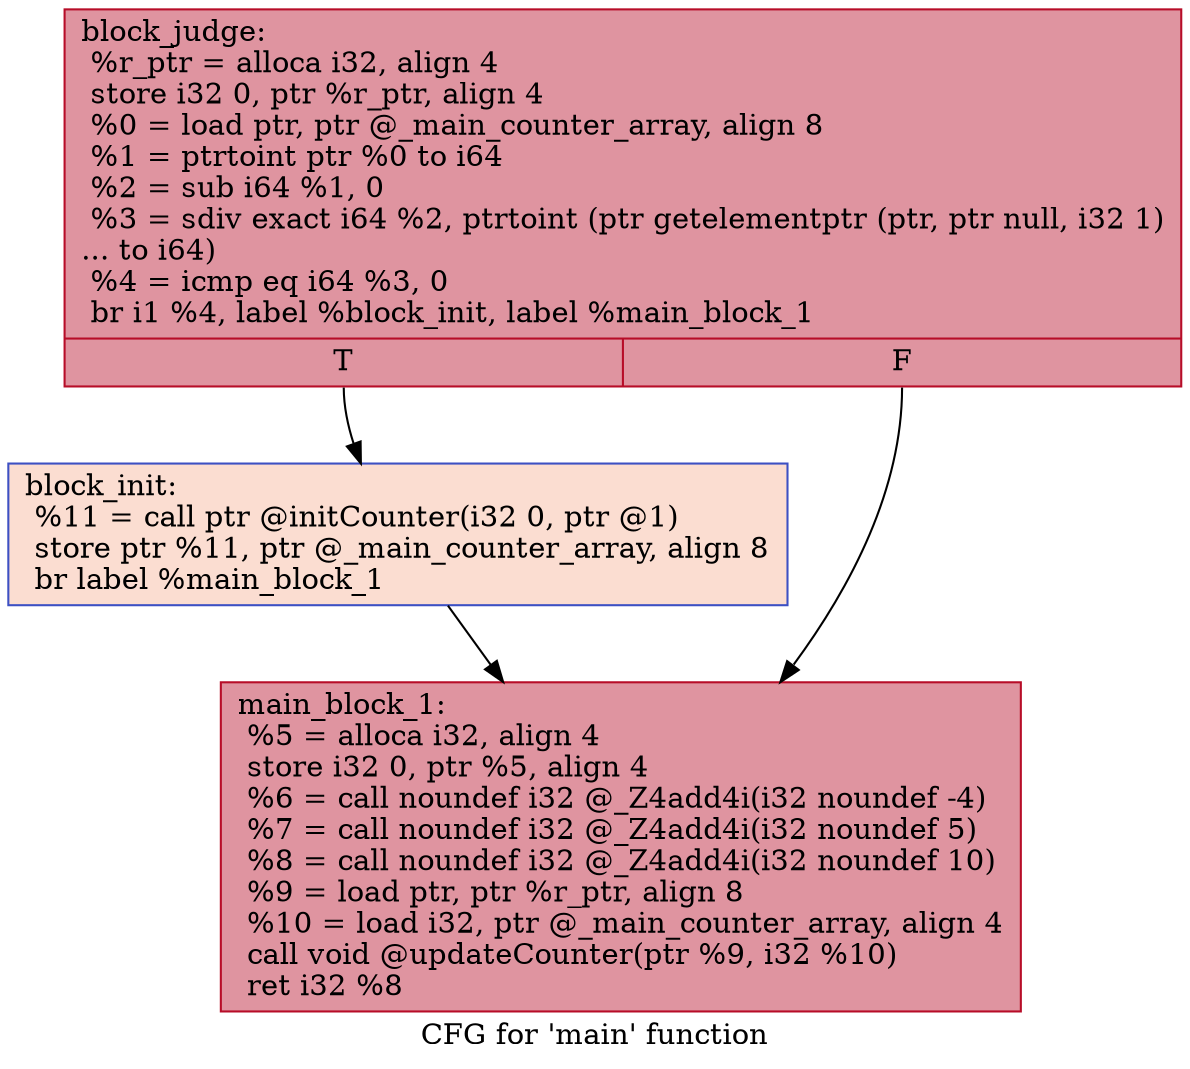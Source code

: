 digraph "CFG for 'main' function" {
	label="CFG for 'main' function";

	Node0x5650e89bdc90 [shape=record,color="#b70d28ff", style=filled, fillcolor="#b70d2870",label="{block_judge:\l  %r_ptr = alloca i32, align 4\l  store i32 0, ptr %r_ptr, align 4\l  %0 = load ptr, ptr @_main_counter_array, align 8\l  %1 = ptrtoint ptr %0 to i64\l  %2 = sub i64 %1, 0\l  %3 = sdiv exact i64 %2, ptrtoint (ptr getelementptr (ptr, ptr null, i32 1)\l... to i64)\l  %4 = icmp eq i64 %3, 0\l  br i1 %4, label %block_init, label %main_block_1\l|{<s0>T|<s1>F}}"];
	Node0x5650e89bdc90:s0 -> Node0x5650e89be210;
	Node0x5650e89bdc90:s1 -> Node0x5650e89be260;
	Node0x5650e89be260 [shape=record,color="#b70d28ff", style=filled, fillcolor="#b70d2870",label="{main_block_1:                                     \l  %5 = alloca i32, align 4\l  store i32 0, ptr %5, align 4\l  %6 = call noundef i32 @_Z4add4i(i32 noundef -4)\l  %7 = call noundef i32 @_Z4add4i(i32 noundef 5)\l  %8 = call noundef i32 @_Z4add4i(i32 noundef 10)\l  %9 = load ptr, ptr %r_ptr, align 8\l  %10 = load i32, ptr @_main_counter_array, align 4\l  call void @updateCounter(ptr %9, i32 %10)\l  ret i32 %8\l}"];
	Node0x5650e89be210 [shape=record,color="#3d50c3ff", style=filled, fillcolor="#f7b39670",label="{block_init:                                       \l  %11 = call ptr @initCounter(i32 0, ptr @1)\l  store ptr %11, ptr @_main_counter_array, align 8\l  br label %main_block_1\l}"];
	Node0x5650e89be210 -> Node0x5650e89be260;
}
